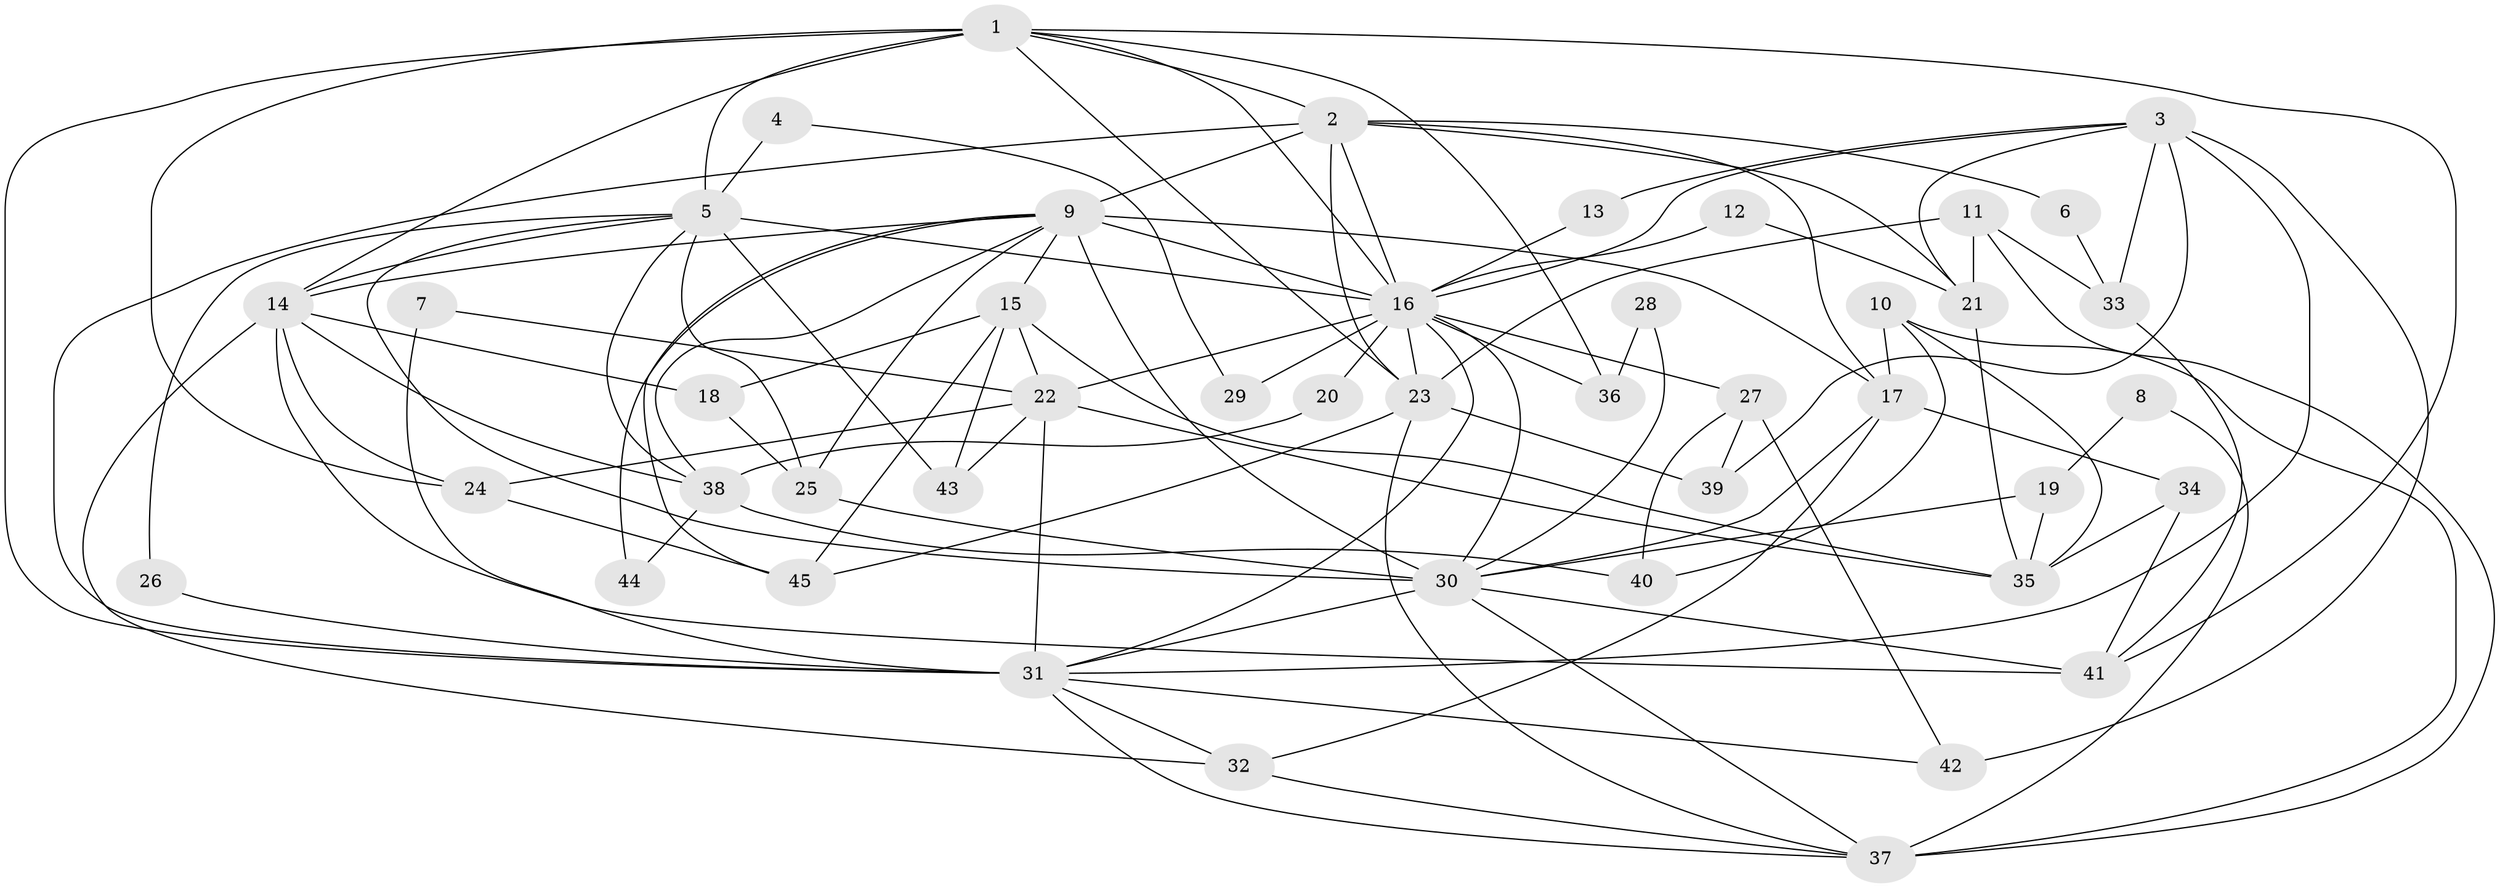 // original degree distribution, {5: 0.18888888888888888, 3: 0.25555555555555554, 4: 0.2111111111111111, 2: 0.18888888888888888, 8: 0.044444444444444446, 6: 0.08888888888888889, 7: 0.011111111111111112, 9: 0.011111111111111112}
// Generated by graph-tools (version 1.1) at 2025/35/03/09/25 02:35:58]
// undirected, 45 vertices, 110 edges
graph export_dot {
graph [start="1"]
  node [color=gray90,style=filled];
  1;
  2;
  3;
  4;
  5;
  6;
  7;
  8;
  9;
  10;
  11;
  12;
  13;
  14;
  15;
  16;
  17;
  18;
  19;
  20;
  21;
  22;
  23;
  24;
  25;
  26;
  27;
  28;
  29;
  30;
  31;
  32;
  33;
  34;
  35;
  36;
  37;
  38;
  39;
  40;
  41;
  42;
  43;
  44;
  45;
  1 -- 2 [weight=1.0];
  1 -- 5 [weight=2.0];
  1 -- 14 [weight=1.0];
  1 -- 16 [weight=3.0];
  1 -- 23 [weight=1.0];
  1 -- 24 [weight=2.0];
  1 -- 31 [weight=2.0];
  1 -- 36 [weight=1.0];
  1 -- 41 [weight=1.0];
  2 -- 6 [weight=1.0];
  2 -- 9 [weight=2.0];
  2 -- 16 [weight=1.0];
  2 -- 17 [weight=1.0];
  2 -- 21 [weight=1.0];
  2 -- 23 [weight=2.0];
  2 -- 31 [weight=1.0];
  3 -- 13 [weight=1.0];
  3 -- 16 [weight=1.0];
  3 -- 21 [weight=1.0];
  3 -- 31 [weight=1.0];
  3 -- 33 [weight=1.0];
  3 -- 39 [weight=2.0];
  3 -- 42 [weight=1.0];
  4 -- 5 [weight=2.0];
  4 -- 29 [weight=1.0];
  5 -- 14 [weight=1.0];
  5 -- 16 [weight=1.0];
  5 -- 25 [weight=1.0];
  5 -- 26 [weight=1.0];
  5 -- 30 [weight=1.0];
  5 -- 38 [weight=1.0];
  5 -- 43 [weight=2.0];
  6 -- 33 [weight=1.0];
  7 -- 22 [weight=1.0];
  7 -- 31 [weight=1.0];
  8 -- 19 [weight=1.0];
  8 -- 37 [weight=1.0];
  9 -- 14 [weight=1.0];
  9 -- 15 [weight=1.0];
  9 -- 16 [weight=2.0];
  9 -- 17 [weight=1.0];
  9 -- 25 [weight=1.0];
  9 -- 30 [weight=1.0];
  9 -- 38 [weight=1.0];
  9 -- 44 [weight=1.0];
  9 -- 45 [weight=1.0];
  10 -- 17 [weight=1.0];
  10 -- 35 [weight=1.0];
  10 -- 37 [weight=1.0];
  10 -- 40 [weight=1.0];
  11 -- 21 [weight=1.0];
  11 -- 23 [weight=1.0];
  11 -- 33 [weight=1.0];
  11 -- 37 [weight=1.0];
  12 -- 16 [weight=1.0];
  12 -- 21 [weight=1.0];
  13 -- 16 [weight=1.0];
  14 -- 18 [weight=1.0];
  14 -- 24 [weight=1.0];
  14 -- 32 [weight=1.0];
  14 -- 38 [weight=1.0];
  14 -- 41 [weight=2.0];
  15 -- 18 [weight=1.0];
  15 -- 22 [weight=1.0];
  15 -- 35 [weight=1.0];
  15 -- 43 [weight=1.0];
  15 -- 45 [weight=1.0];
  16 -- 20 [weight=1.0];
  16 -- 22 [weight=1.0];
  16 -- 23 [weight=1.0];
  16 -- 27 [weight=1.0];
  16 -- 29 [weight=1.0];
  16 -- 30 [weight=2.0];
  16 -- 31 [weight=1.0];
  16 -- 36 [weight=1.0];
  17 -- 30 [weight=1.0];
  17 -- 32 [weight=1.0];
  17 -- 34 [weight=1.0];
  18 -- 25 [weight=1.0];
  19 -- 30 [weight=1.0];
  19 -- 35 [weight=1.0];
  20 -- 38 [weight=1.0];
  21 -- 35 [weight=1.0];
  22 -- 24 [weight=1.0];
  22 -- 31 [weight=1.0];
  22 -- 35 [weight=1.0];
  22 -- 43 [weight=1.0];
  23 -- 37 [weight=1.0];
  23 -- 39 [weight=1.0];
  23 -- 45 [weight=1.0];
  24 -- 45 [weight=1.0];
  25 -- 30 [weight=1.0];
  26 -- 31 [weight=1.0];
  27 -- 39 [weight=1.0];
  27 -- 40 [weight=1.0];
  27 -- 42 [weight=1.0];
  28 -- 30 [weight=1.0];
  28 -- 36 [weight=1.0];
  30 -- 31 [weight=1.0];
  30 -- 37 [weight=1.0];
  30 -- 41 [weight=1.0];
  31 -- 32 [weight=1.0];
  31 -- 37 [weight=1.0];
  31 -- 42 [weight=1.0];
  32 -- 37 [weight=1.0];
  33 -- 41 [weight=1.0];
  34 -- 35 [weight=1.0];
  34 -- 41 [weight=1.0];
  38 -- 40 [weight=1.0];
  38 -- 44 [weight=1.0];
}
